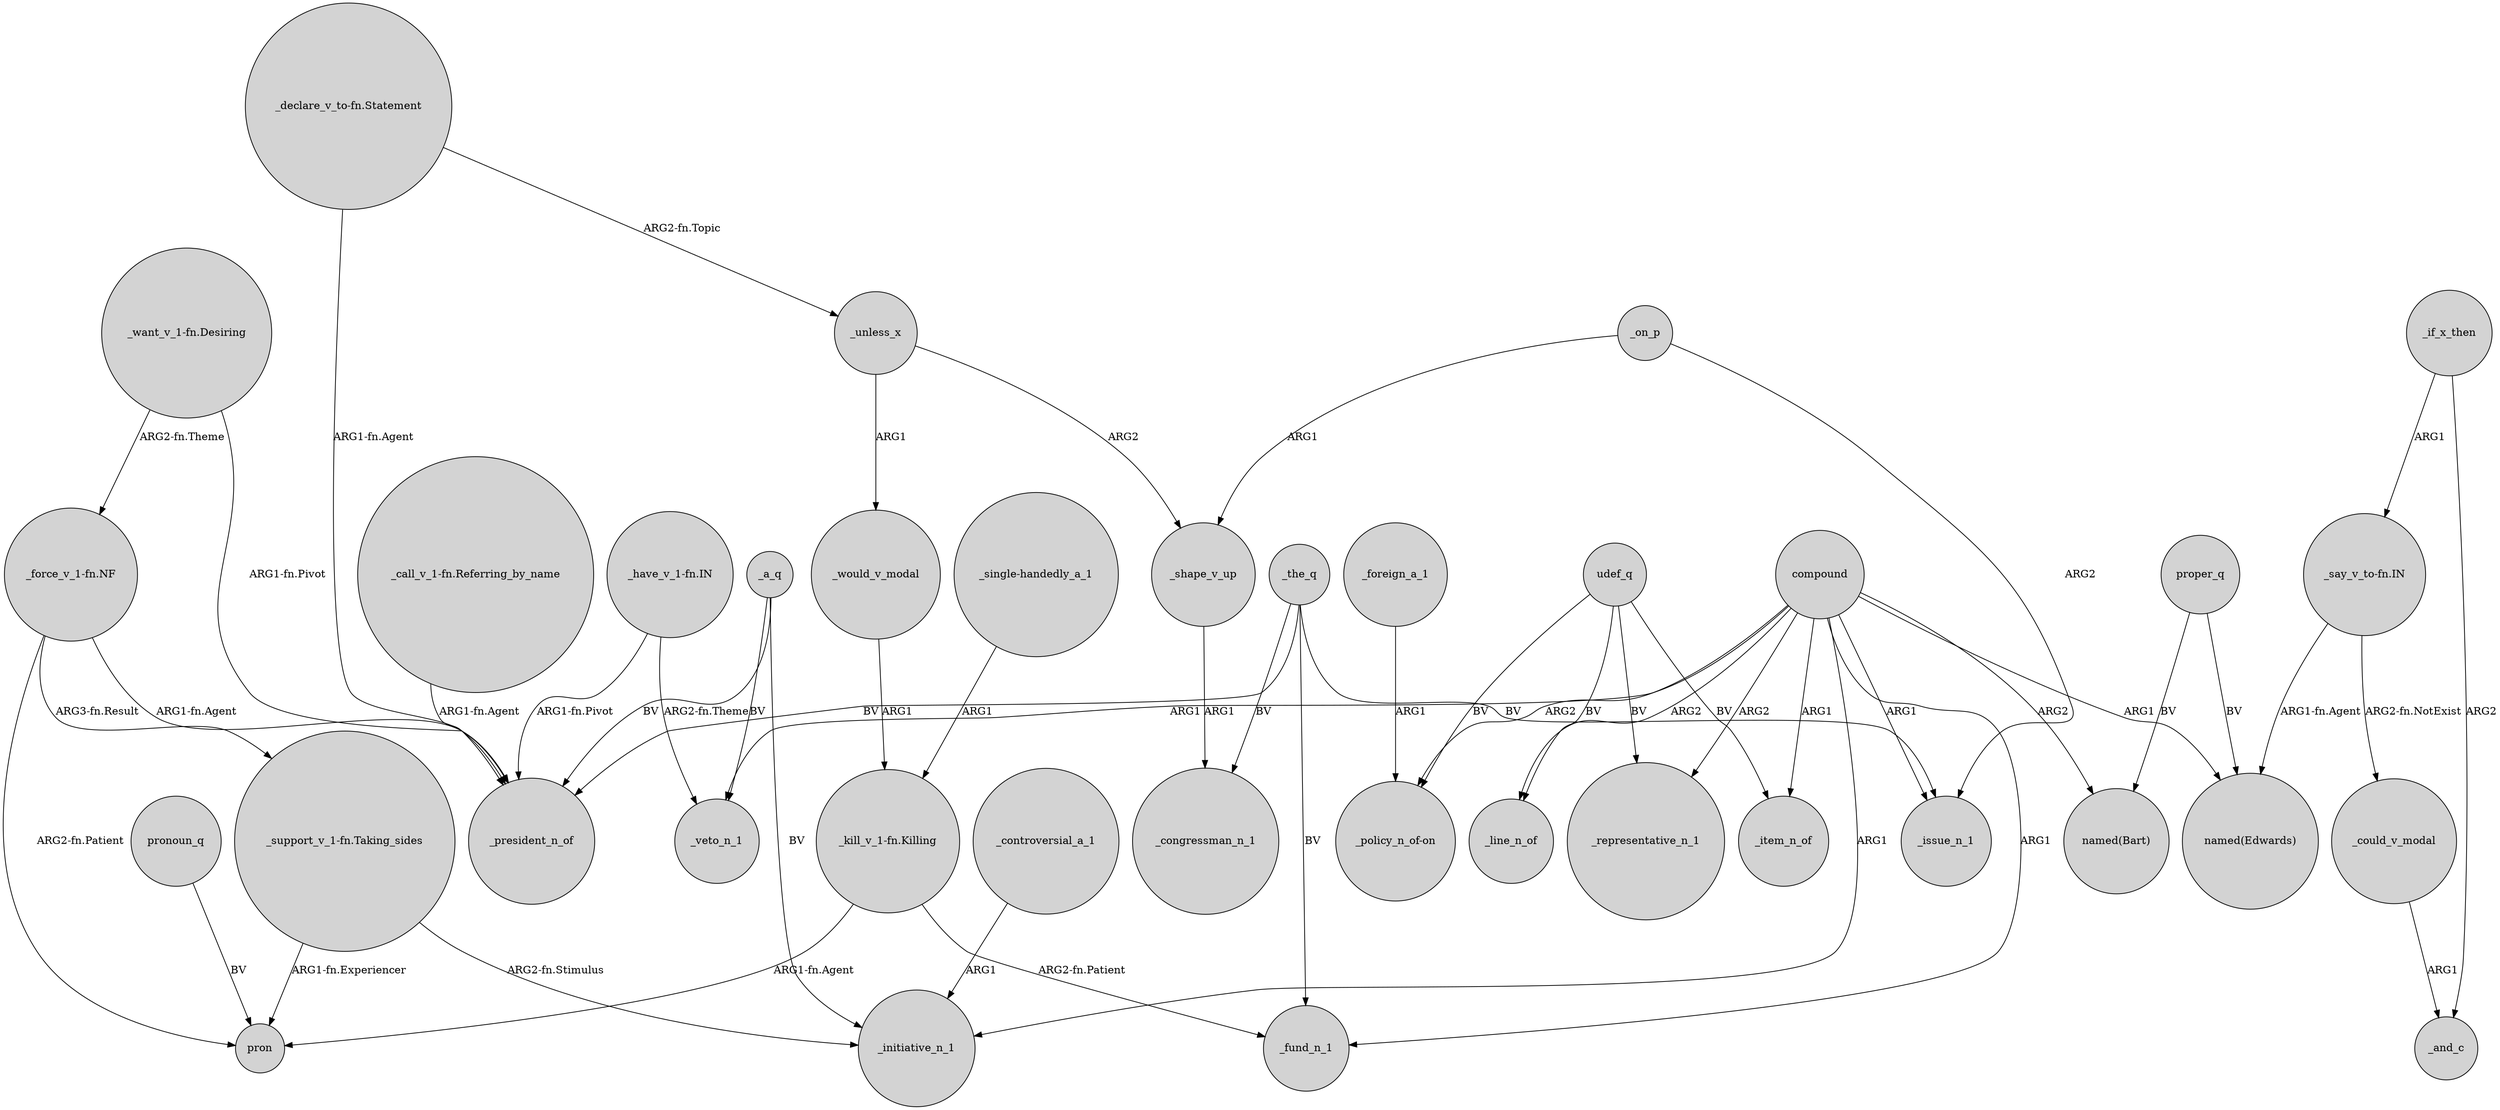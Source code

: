 digraph {
	node [shape=circle style=filled]
	"_call_v_1-fn.Referring_by_name" -> _president_n_of [label="ARG1-fn.Agent"]
	compound -> _line_n_of [label=ARG2]
	_the_q -> _congressman_n_1 [label=BV]
	_unless_x -> _shape_v_up [label=ARG2]
	"_have_v_1-fn.IN" -> _president_n_of [label="ARG1-fn.Pivot"]
	"_kill_v_1-fn.Killing" -> pron [label="ARG1-fn.Agent"]
	"_force_v_1-fn.NF" -> pron [label="ARG2-fn.Patient"]
	"_support_v_1-fn.Taking_sides" -> _initiative_n_1 [label="ARG2-fn.Stimulus"]
	_would_v_modal -> "_kill_v_1-fn.Killing" [label=ARG1]
	"_force_v_1-fn.NF" -> "_support_v_1-fn.Taking_sides" [label="ARG3-fn.Result"]
	compound -> "_policy_n_of-on" [label=ARG2]
	"_single-handedly_a_1" -> "_kill_v_1-fn.Killing" [label=ARG1]
	_on_p -> _shape_v_up [label=ARG1]
	"_have_v_1-fn.IN" -> _veto_n_1 [label="ARG2-fn.Theme"]
	"_declare_v_to-fn.Statement" -> _unless_x [label="ARG2-fn.Topic"]
	udef_q -> "_policy_n_of-on" [label=BV]
	_the_q -> _issue_n_1 [label=BV]
	_the_q -> _fund_n_1 [label=BV]
	_if_x_then -> "_say_v_to-fn.IN" [label=ARG1]
	compound -> _initiative_n_1 [label=ARG1]
	compound -> "named(Edwards)" [label=ARG1]
	_shape_v_up -> _congressman_n_1 [label=ARG1]
	_could_v_modal -> _and_c [label=ARG1]
	pronoun_q -> pron [label=BV]
	compound -> _item_n_of [label=ARG1]
	compound -> _representative_n_1 [label=ARG2]
	udef_q -> _item_n_of [label=BV]
	"_support_v_1-fn.Taking_sides" -> pron [label="ARG1-fn.Experiencer"]
	_controversial_a_1 -> _initiative_n_1 [label=ARG1]
	_on_p -> _issue_n_1 [label=ARG2]
	_foreign_a_1 -> "_policy_n_of-on" [label=ARG1]
	udef_q -> _line_n_of [label=BV]
	"_force_v_1-fn.NF" -> _president_n_of [label="ARG1-fn.Agent"]
	compound -> "named(Bart)" [label=ARG2]
	"_kill_v_1-fn.Killing" -> _fund_n_1 [label="ARG2-fn.Patient"]
	_the_q -> _president_n_of [label=BV]
	compound -> _issue_n_1 [label=ARG1]
	_a_q -> _president_n_of [label=BV]
	_a_q -> _initiative_n_1 [label=BV]
	udef_q -> _representative_n_1 [label=BV]
	_if_x_then -> _and_c [label=ARG2]
	"_want_v_1-fn.Desiring" -> _president_n_of [label="ARG1-fn.Pivot"]
	proper_q -> "named(Edwards)" [label=BV]
	_a_q -> _veto_n_1 [label=BV]
	"_say_v_to-fn.IN" -> "named(Edwards)" [label="ARG1-fn.Agent"]
	_unless_x -> _would_v_modal [label=ARG1]
	"_declare_v_to-fn.Statement" -> _president_n_of [label="ARG1-fn.Agent"]
	proper_q -> "named(Bart)" [label=BV]
	compound -> _veto_n_1 [label=ARG1]
	"_want_v_1-fn.Desiring" -> "_force_v_1-fn.NF" [label="ARG2-fn.Theme"]
	"_say_v_to-fn.IN" -> _could_v_modal [label="ARG2-fn.NotExist"]
	compound -> _fund_n_1 [label=ARG1]
}
